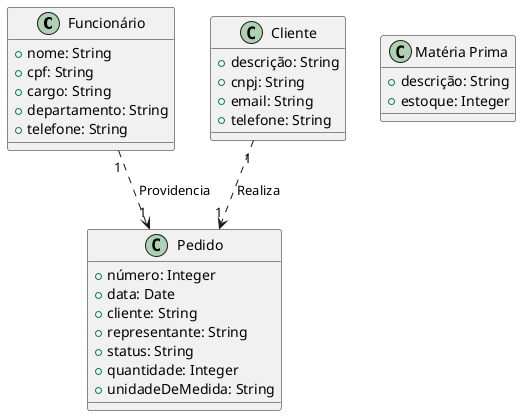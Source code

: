 ' Estudo de caso baseado no artigo de modelagem de sistemas industriais, Palazzo e Edelweizz (1998), apud Lutherer E. et al., 1994. 
' O estudo representa uma fábrica de concreto que inclui vendas, escritório e a planta industrial. 
' A planta é composta de vários receptáculos de armazenagem de cimento, areia, cascalho e água;
' um misturador para preparação do concreto; duas balanças para pesar os componentes;
' uma válvula de medição de componentes; controle de descarga de água;
'  duas esteiras de transporte para levar os ingredientes sólidos ao misturador.
' Os clientes preenchem uma ordem de pedido entregue pelo representante com o tipo 
' e quantidade de concreto para entrega em um ou mais dias pela transportadora da empresa.
' O departamento de vendas escalona a ordem e eventualmente encaminha a indústria para o encarregado de produção.
' A indústria providência a execução do pedido, através da área de produção e de matéria prima.
' A produção executa a ordem solicitando materiais que são entregues no local pelo encarregado do almoxarifado e estocagem.
' O operador das máquinas executa os controles de fabricação tendo como auxiliares os operários responsáveis 
' pela mistura dos componentes e pelo funcionário encarregado do controle de fluxo de trabalho.
' Caso algum produto da matéria prima fique abaixo do nível de segurança, 
' o encarregado da produção emite ordem para o departamento de compras providenciar o pedido da mercadoria que 
' após a entrega é verificado pelo setor de recebimento e distribuição se está entregue conforme foi feito o pedido.
' Após a fabricação, o produto é entregue na construção e o cliente efetua o pagamento 
' que é recebido pelo departamento financeiro da indústria.

@startuml 

class Funcionário {
  +nome: String
  +cpf: String
  +cargo: String
  +departamento: String 
  +telefone: String
}

class Cliente {
  +descrição: String
  +cnpj: String
  +email: String
  +telefone: String
}

class Pedido {
  +número: Integer
  +data: Date
  +cliente: String
  +representante: String
  +status: String
  +quantidade: Integer
  +unidadeDeMedida: String
}

class "Matéria Prima" {
  +descrição: String
  +estoque: Integer
}

Cliente "1" ..> "1" Pedido :Realiza
Funcionário "1" ..> "1" Pedido :Providencia

@enduml